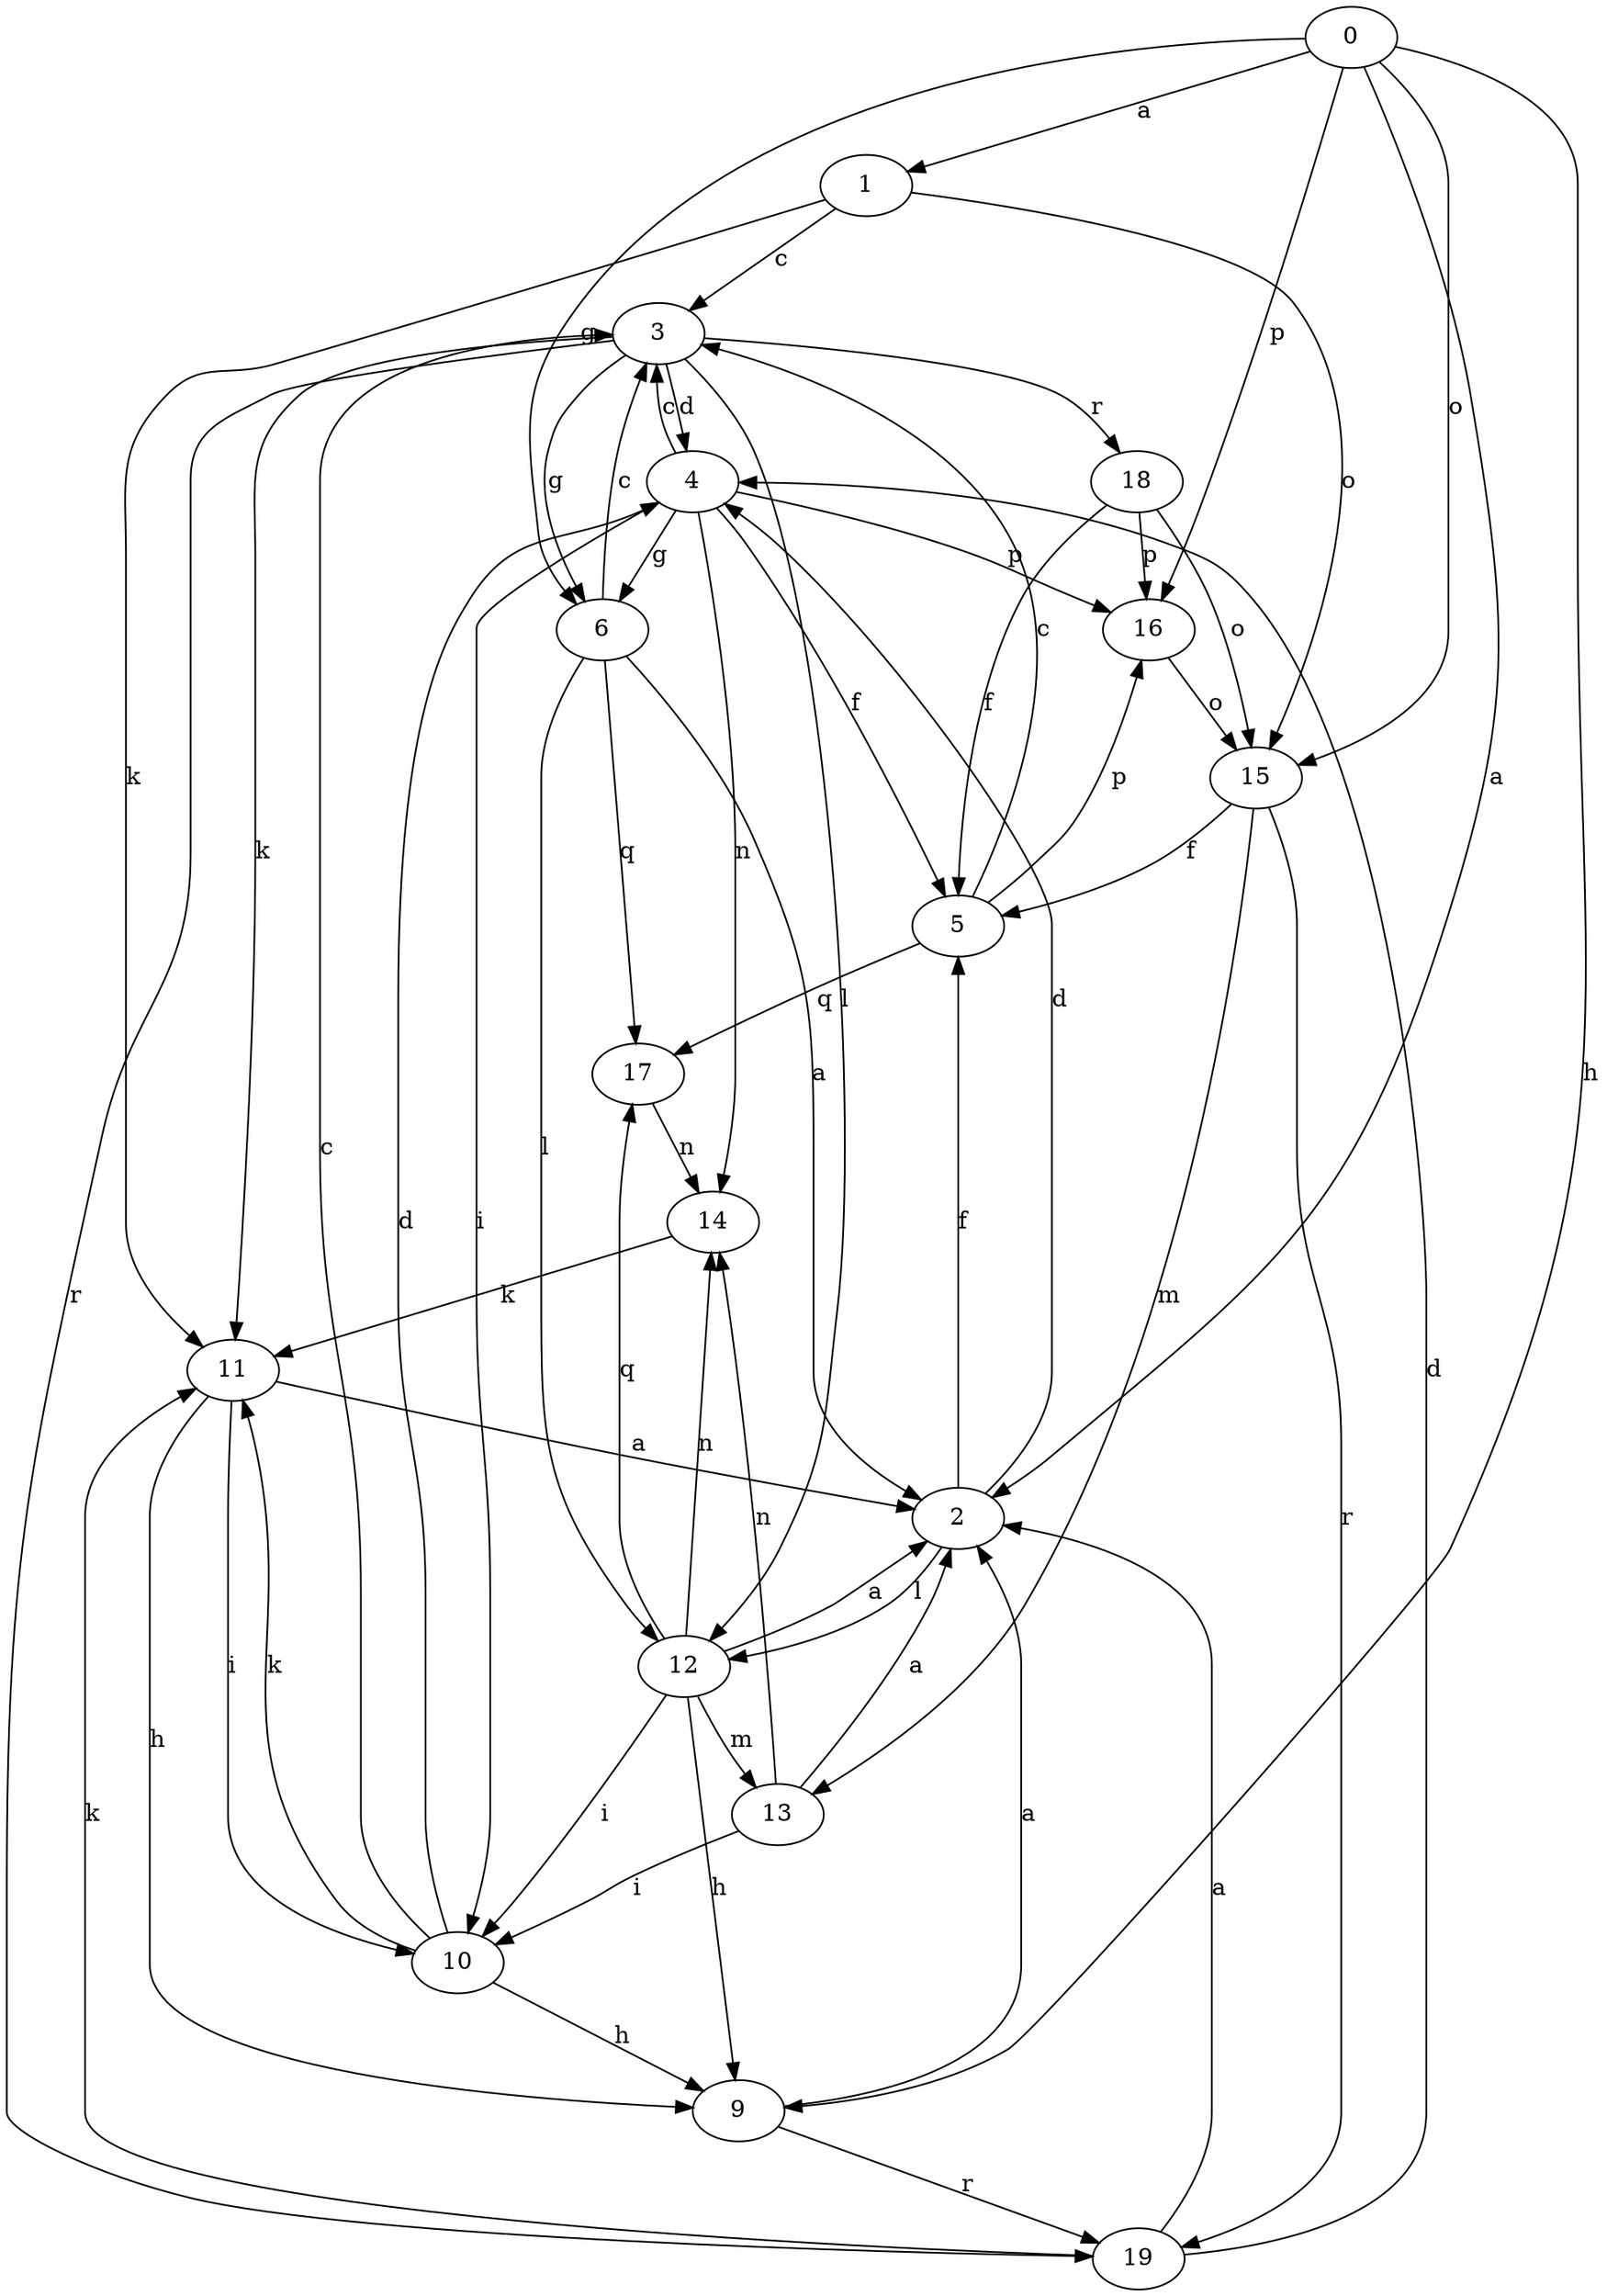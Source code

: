 strict digraph  {
1;
2;
3;
4;
5;
6;
9;
10;
0;
11;
12;
13;
14;
15;
16;
17;
18;
19;
1 -> 3  [label=c];
1 -> 11  [label=k];
1 -> 15  [label=o];
2 -> 4  [label=d];
2 -> 5  [label=f];
2 -> 12  [label=l];
3 -> 4  [label=d];
3 -> 6  [label=g];
3 -> 11  [label=k];
3 -> 12  [label=l];
3 -> 18  [label=r];
3 -> 19  [label=r];
4 -> 3  [label=c];
4 -> 5  [label=f];
4 -> 6  [label=g];
4 -> 10  [label=i];
4 -> 14  [label=n];
4 -> 16  [label=p];
5 -> 3  [label=c];
5 -> 16  [label=p];
5 -> 17  [label=q];
6 -> 2  [label=a];
6 -> 3  [label=c];
6 -> 12  [label=l];
6 -> 17  [label=q];
9 -> 2  [label=a];
9 -> 19  [label=r];
10 -> 3  [label=c];
10 -> 4  [label=d];
10 -> 9  [label=h];
10 -> 11  [label=k];
0 -> 1  [label=a];
0 -> 2  [label=a];
0 -> 6  [label=g];
0 -> 9  [label=h];
0 -> 15  [label=o];
0 -> 16  [label=p];
11 -> 2  [label=a];
11 -> 9  [label=h];
11 -> 10  [label=i];
12 -> 2  [label=a];
12 -> 9  [label=h];
12 -> 10  [label=i];
12 -> 13  [label=m];
12 -> 14  [label=n];
12 -> 17  [label=q];
13 -> 2  [label=a];
13 -> 10  [label=i];
13 -> 14  [label=n];
14 -> 11  [label=k];
15 -> 5  [label=f];
15 -> 13  [label=m];
15 -> 19  [label=r];
16 -> 15  [label=o];
17 -> 14  [label=n];
18 -> 5  [label=f];
18 -> 15  [label=o];
18 -> 16  [label=p];
19 -> 2  [label=a];
19 -> 4  [label=d];
19 -> 11  [label=k];
}
